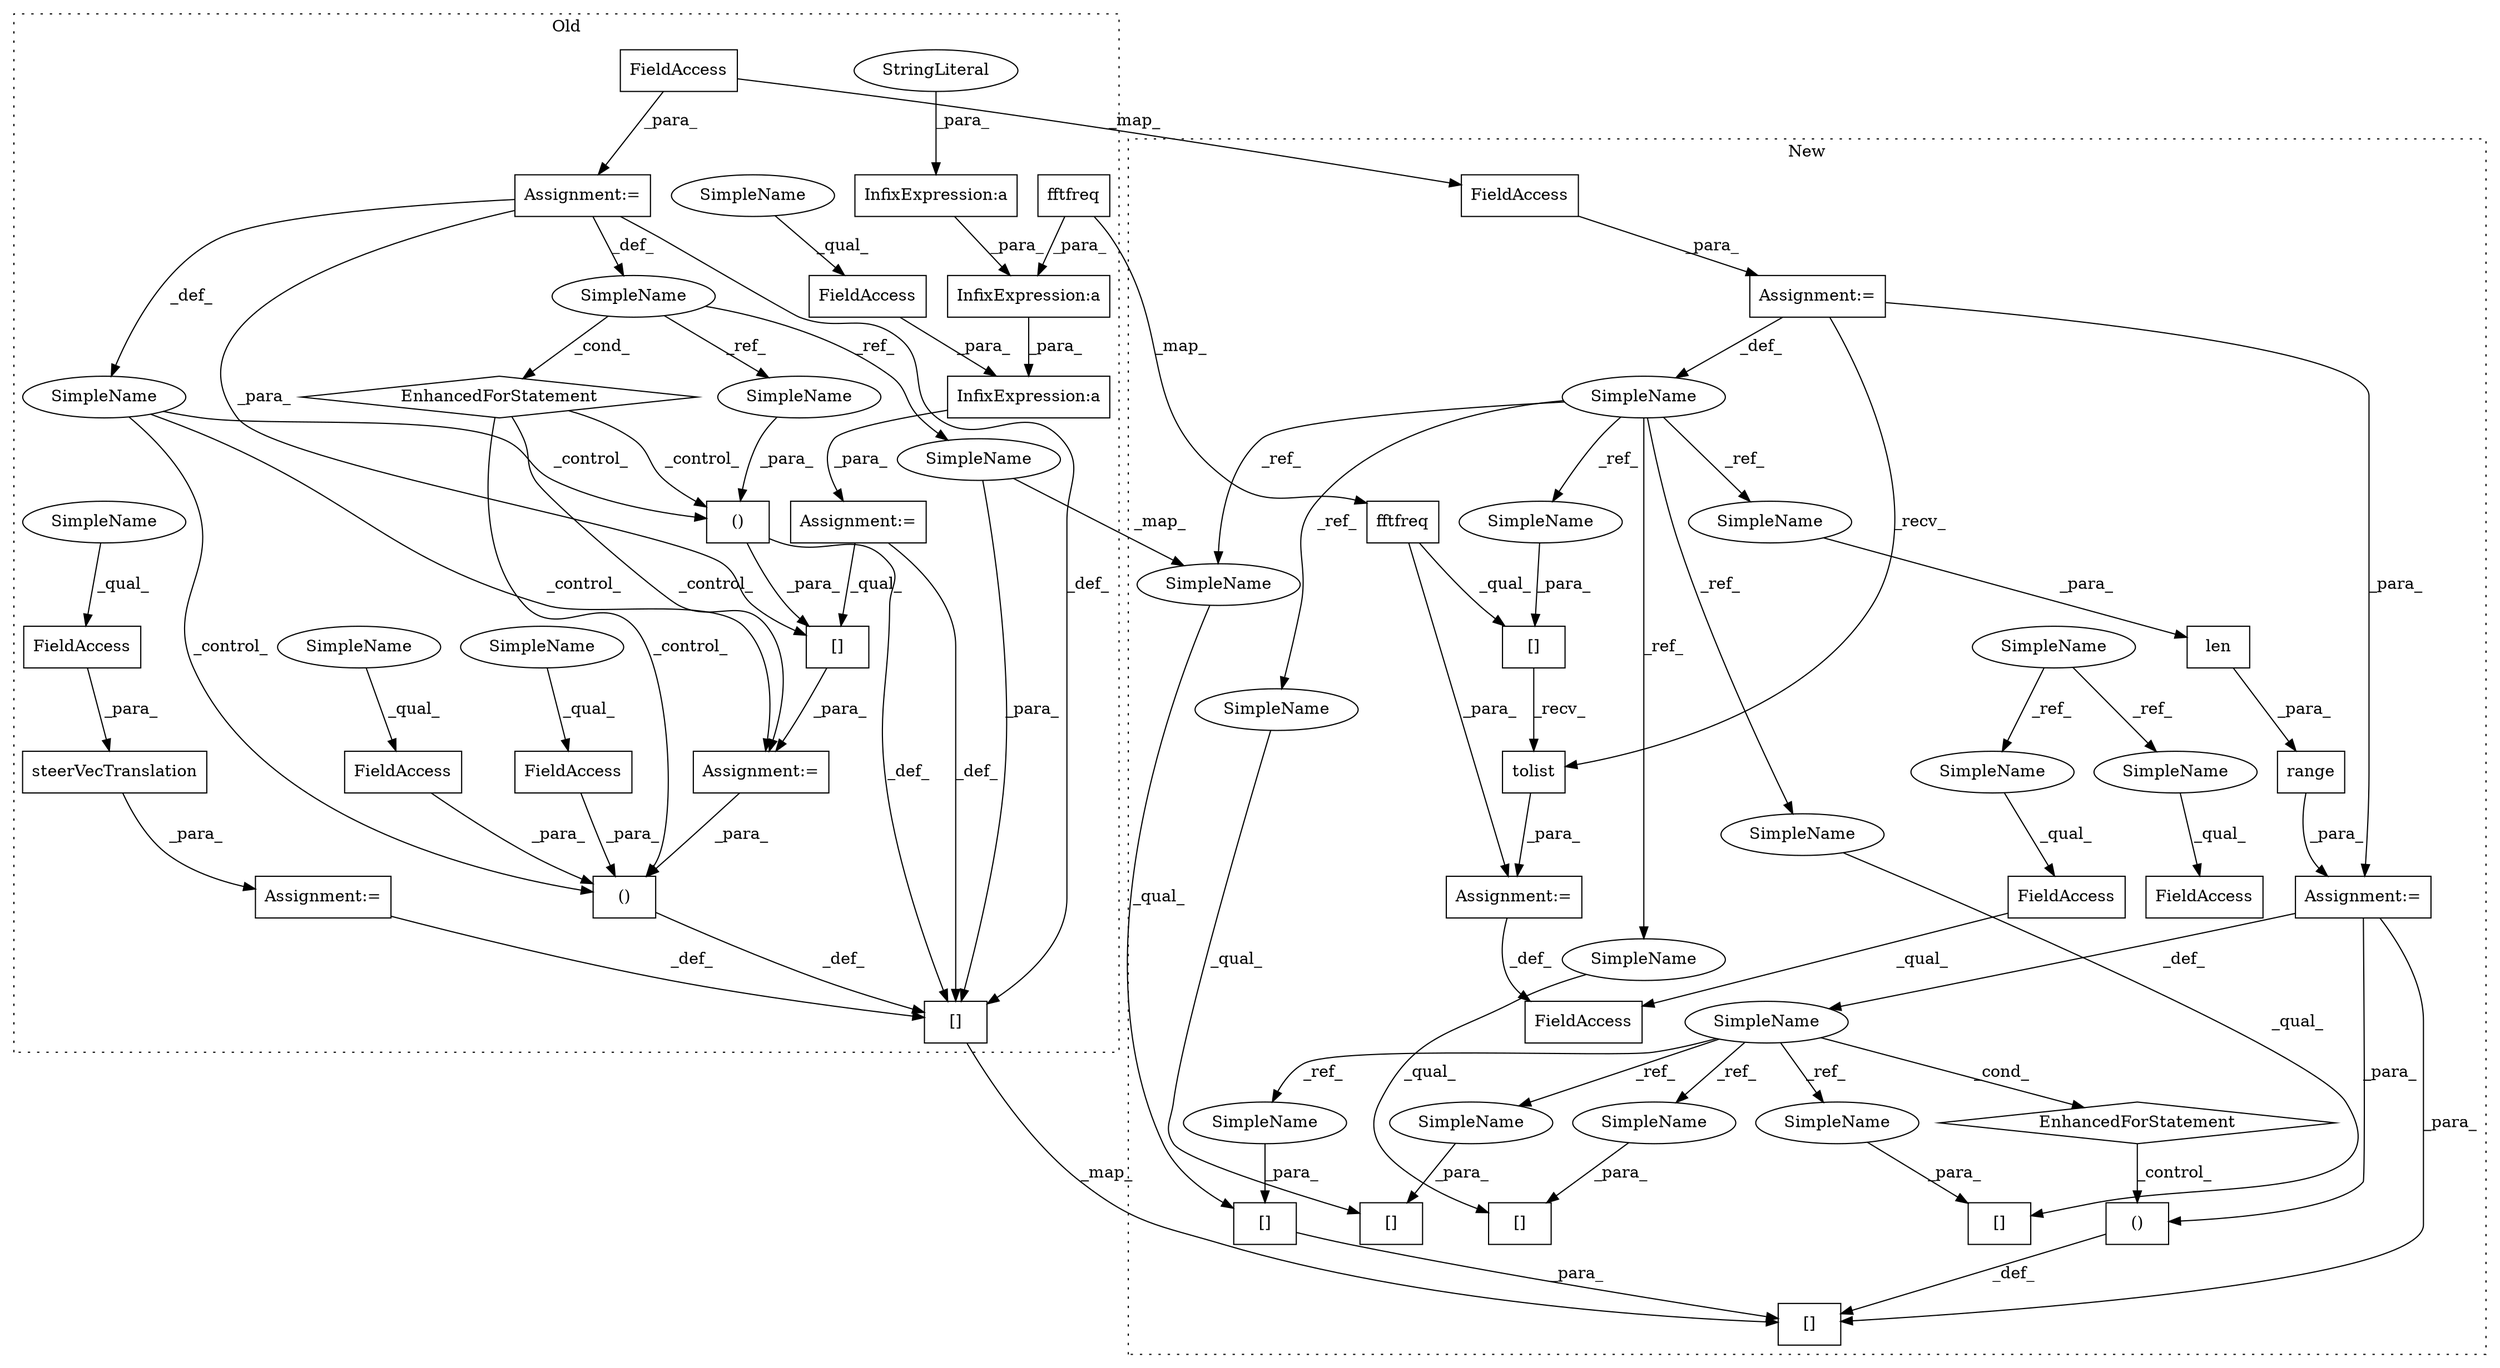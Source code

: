 digraph G {
subgraph cluster0 {
1 [label="steerVecTranslation" a="32" s="7047,7077" l="20,1" shape="box"];
11 [label="FieldAccess" a="22" s="7067" l="10" shape="box"];
17 [label="FieldAccess" a="22" s="7459" l="7" shape="box"];
18 [label="()" a="106" s="7439" l="59" shape="box"];
19 [label="InfixExpression:a" a="27" s="7011" l="3" shape="box"];
20 [label="InfixExpression:a" a="27" s="6983" l="3" shape="box"];
21 [label="()" a="106" s="7316" l="21" shape="box"];
22 [label="InfixExpression:a" a="27" s="6977" l="3" shape="box"];
24 [label="fftfreq" a="32" s="7001" l="9" shape="box"];
25 [label="[]" a="2" s="7304,7337" l="12,2" shape="box"];
26 [label="SimpleName" a="42" s="7178" l="1" shape="ellipse"];
27 [label="StringLiteral" a="45" s="6960" l="17" shape="ellipse"];
28 [label="FieldAccess" a="22" s="7014" l="6" shape="box"];
30 [label="FieldAccess" a="22" s="7439" l="7" shape="box"];
31 [label="Assignment:=" a="7" s="6956" l="1" shape="box"];
32 [label="Assignment:=" a="7" s="7303" l="1" shape="box"];
35 [label="Assignment:=" a="7" s="7046" l="1" shape="box"];
36 [label="[]" a="2" s="7645,7649" l="3,1" shape="box"];
38 [label="EnhancedForStatement" a="70" s="7121,7204" l="53,2" shape="diamond"];
40 [label="SimpleName" a="42" s="" l="" shape="ellipse"];
41 [label="Assignment:=" a="7" s="7121,7204" l="53,2" shape="box"];
43 [label="FieldAccess" a="22" s="7182" l="22" shape="box"];
45 [label="SimpleName" a="42" s="7316" l="1" shape="ellipse"];
46 [label="SimpleName" a="42" s="7648" l="1" shape="ellipse"];
55 [label="SimpleName" a="42" s="7439" l="4" shape="ellipse"];
56 [label="SimpleName" a="42" s="7067" l="4" shape="ellipse"];
57 [label="SimpleName" a="42" s="7459" l="4" shape="ellipse"];
58 [label="SimpleName" a="42" s="7014" l="4" shape="ellipse"];
label = "Old";
style="dotted";
}
subgraph cluster1 {
2 [label="range" a="32" s="10154,10166" l="6,1" shape="box"];
3 [label="()" a="106" s="10369" l="27" shape="box"];
4 [label="[]" a="2" s="10546,10555" l="2,1" shape="box"];
5 [label="SimpleName" a="42" s="10144" l="7" shape="ellipse"];
6 [label="[]" a="2" s="10237,10246" l="2,1" shape="box"];
7 [label="SimpleName" a="42" s="9961" l="1" shape="ellipse"];
8 [label="[]" a="2" s="10008,10034" l="25,1" shape="box"];
9 [label="len" a="32" s="10160,10165" l="4,1" shape="box"];
10 [label="[]" a="2" s="10587,10596" l="2,1" shape="box"];
12 [label="tolist" a="32" s="10036" l="8" shape="box"];
13 [label="[]" a="2" s="10185,10194" l="2,1" shape="box"];
14 [label="FieldAccess" a="22" s="9991" l="16" shape="box"];
15 [label="FieldAccess" a="22" s="9991" l="14" shape="box"];
16 [label="SimpleName" a="42" s="9832" l="4" shape="ellipse"];
23 [label="fftfreq" a="32" s="10023" l="9" shape="box"];
29 [label="FieldAccess" a="22" s="10298" l="14" shape="box"];
33 [label="Assignment:=" a="7" s="9962" l="1" shape="box"];
34 [label="Assignment:=" a="7" s="10007" l="1" shape="box"];
37 [label="[]" a="2" s="10543,10556" l="3,1" shape="box"];
39 [label="EnhancedForStatement" a="70" s="10087,10167" l="53,2" shape="diamond"];
42 [label="Assignment:=" a="7" s="10087,10167" l="53,2" shape="box"];
44 [label="FieldAccess" a="22" s="9963" l="22" shape="box"];
47 [label="SimpleName" a="42" s="10298" l="4" shape="ellipse"];
48 [label="SimpleName" a="42" s="9991" l="4" shape="ellipse"];
49 [label="SimpleName" a="42" s="10033" l="1" shape="ellipse"];
50 [label="SimpleName" a="42" s="10587" l="1" shape="ellipse"];
51 [label="SimpleName" a="42" s="10185" l="1" shape="ellipse"];
52 [label="SimpleName" a="42" s="10237" l="1" shape="ellipse"];
53 [label="SimpleName" a="42" s="10164" l="1" shape="ellipse"];
54 [label="SimpleName" a="42" s="10546" l="1" shape="ellipse"];
59 [label="SimpleName" a="42" s="10239" l="7" shape="ellipse"];
60 [label="SimpleName" a="42" s="10187" l="7" shape="ellipse"];
61 [label="SimpleName" a="42" s="10589" l="7" shape="ellipse"];
62 [label="SimpleName" a="42" s="10548" l="7" shape="ellipse"];
label = "New";
style="dotted";
}
1 -> 35 [label="_para_"];
2 -> 42 [label="_para_"];
3 -> 37 [label="_def_"];
4 -> 37 [label="_para_"];
5 -> 39 [label="_cond_"];
5 -> 59 [label="_ref_"];
5 -> 61 [label="_ref_"];
5 -> 60 [label="_ref_"];
5 -> 62 [label="_ref_"];
7 -> 52 [label="_ref_"];
7 -> 51 [label="_ref_"];
7 -> 49 [label="_ref_"];
7 -> 50 [label="_ref_"];
7 -> 54 [label="_ref_"];
7 -> 53 [label="_ref_"];
8 -> 12 [label="_recv_"];
9 -> 2 [label="_para_"];
11 -> 1 [label="_para_"];
12 -> 34 [label="_para_"];
15 -> 14 [label="_qual_"];
16 -> 48 [label="_ref_"];
16 -> 47 [label="_ref_"];
17 -> 18 [label="_para_"];
18 -> 36 [label="_def_"];
19 -> 31 [label="_para_"];
20 -> 19 [label="_para_"];
21 -> 25 [label="_para_"];
21 -> 36 [label="_def_"];
22 -> 20 [label="_para_"];
23 -> 8 [label="_qual_"];
23 -> 34 [label="_para_"];
24 -> 23 [label="_map_"];
24 -> 20 [label="_para_"];
25 -> 32 [label="_para_"];
26 -> 38 [label="_cond_"];
26 -> 46 [label="_ref_"];
26 -> 45 [label="_ref_"];
27 -> 22 [label="_para_"];
28 -> 19 [label="_para_"];
30 -> 18 [label="_para_"];
31 -> 25 [label="_qual_"];
31 -> 36 [label="_def_"];
32 -> 18 [label="_para_"];
33 -> 42 [label="_para_"];
33 -> 12 [label="_recv_"];
33 -> 7 [label="_def_"];
34 -> 14 [label="_def_"];
35 -> 36 [label="_def_"];
36 -> 37 [label="_map_"];
38 -> 32 [label="_control_"];
38 -> 18 [label="_control_"];
38 -> 21 [label="_control_"];
39 -> 3 [label="_control_"];
40 -> 32 [label="_control_"];
40 -> 21 [label="_control_"];
40 -> 18 [label="_control_"];
41 -> 25 [label="_para_"];
41 -> 40 [label="_def_"];
41 -> 26 [label="_def_"];
41 -> 36 [label="_def_"];
42 -> 37 [label="_para_"];
42 -> 5 [label="_def_"];
42 -> 3 [label="_para_"];
43 -> 44 [label="_map_"];
43 -> 41 [label="_para_"];
44 -> 33 [label="_para_"];
45 -> 21 [label="_para_"];
46 -> 36 [label="_para_"];
46 -> 54 [label="_map_"];
47 -> 29 [label="_qual_"];
48 -> 15 [label="_qual_"];
49 -> 8 [label="_para_"];
50 -> 10 [label="_qual_"];
51 -> 13 [label="_qual_"];
52 -> 6 [label="_qual_"];
53 -> 9 [label="_para_"];
54 -> 4 [label="_qual_"];
55 -> 30 [label="_qual_"];
56 -> 11 [label="_qual_"];
57 -> 17 [label="_qual_"];
58 -> 28 [label="_qual_"];
59 -> 6 [label="_para_"];
60 -> 13 [label="_para_"];
61 -> 10 [label="_para_"];
62 -> 4 [label="_para_"];
}